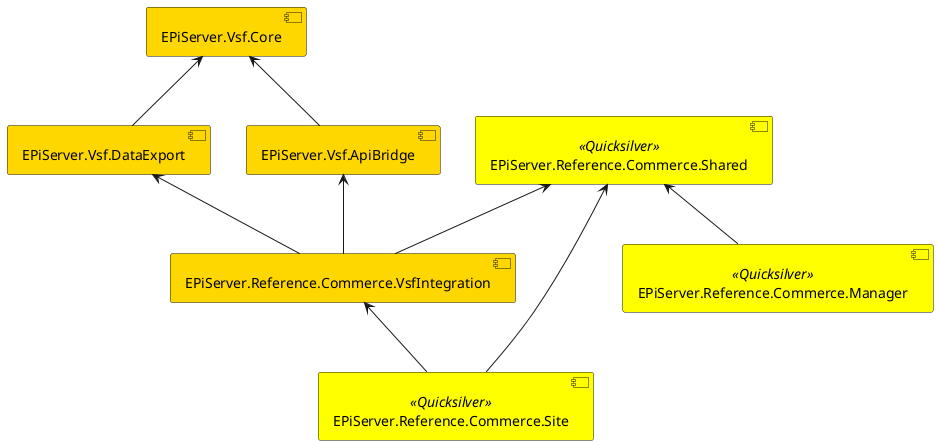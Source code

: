 @startuml
skinparam component  {
  BackgroundColor<<Quicksilver>> Yellow
  BackgroundColor Gold
}


[EPiServer.Reference.Commerce.Site] as Site <<Quicksilver>>
[EPiServer.Reference.Commerce.Shared] as Shared <<Quicksilver>>
[EPiServer.Reference.Commerce.Manager] as Manager <<Quicksilver>>
[EPiServer.Reference.Commerce.VsfIntegration] as VsfIntegration
[EPiServer.Vsf.ApiBridge] as ApiBridge
[EPiServer.Vsf.Core] as Core
[EPiServer.Vsf.DataExport] as DataExport

Site -up-> Shared 
Manager -up-> Shared 
VsfIntegration -up-> Shared 
Site -up-> VsfIntegration

ApiBridge -up-> Core
DataExport -up-> Core

VsfIntegration -up-> ApiBridge
VsfIntegration -up-> DataExport

@enduml